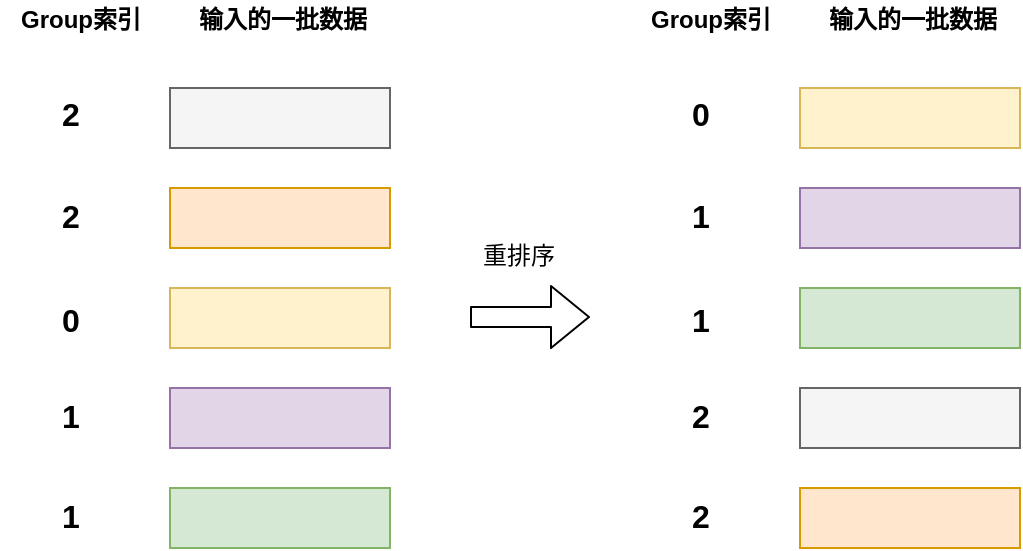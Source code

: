 <mxfile version="14.6.13" type="device"><diagram id="GERB1R0UqWKGMOunpS6h" name="Page-1"><mxGraphModel dx="946" dy="672" grid="1" gridSize="10" guides="1" tooltips="1" connect="1" arrows="1" fold="1" page="1" pageScale="1" pageWidth="850" pageHeight="1100" math="0" shadow="0"><root><mxCell id="0"/><mxCell id="1" parent="0"/><mxCell id="AmrMTM61w0HQrFSZf-q8-1" value="" style="rounded=0;whiteSpace=wrap;html=1;fillColor=#f5f5f5;strokeColor=#666666;fontColor=#333333;" vertex="1" parent="1"><mxGeometry x="230" y="300" width="110" height="30" as="geometry"/></mxCell><mxCell id="AmrMTM61w0HQrFSZf-q8-3" value="" style="rounded=0;whiteSpace=wrap;html=1;fillColor=#ffe6cc;strokeColor=#d79b00;" vertex="1" parent="1"><mxGeometry x="230" y="350" width="110" height="30" as="geometry"/></mxCell><mxCell id="AmrMTM61w0HQrFSZf-q8-5" value="" style="rounded=0;whiteSpace=wrap;html=1;fillColor=#fff2cc;strokeColor=#d6b656;" vertex="1" parent="1"><mxGeometry x="230" y="400" width="110" height="30" as="geometry"/></mxCell><mxCell id="AmrMTM61w0HQrFSZf-q8-7" value="" style="rounded=0;whiteSpace=wrap;html=1;fillColor=#e1d5e7;strokeColor=#9673a6;" vertex="1" parent="1"><mxGeometry x="230" y="450" width="110" height="30" as="geometry"/></mxCell><mxCell id="AmrMTM61w0HQrFSZf-q8-9" value="输入的一批数据" style="text;html=1;align=center;verticalAlign=middle;resizable=0;points=[];autosize=1;strokeColor=none;fillColor=none;fontStyle=1" vertex="1" parent="1"><mxGeometry x="236" y="256" width="100" height="20" as="geometry"/></mxCell><mxCell id="AmrMTM61w0HQrFSZf-q8-13" value="2" style="text;html=1;align=center;verticalAlign=middle;resizable=0;points=[];autosize=1;strokeColor=none;fontStyle=1;fontSize=16;" vertex="1" parent="1"><mxGeometry x="170" y="303" width="20" height="20" as="geometry"/></mxCell><mxCell id="AmrMTM61w0HQrFSZf-q8-14" value="2" style="text;html=1;align=center;verticalAlign=middle;resizable=0;points=[];autosize=1;strokeColor=none;fontStyle=1;fontSize=16;" vertex="1" parent="1"><mxGeometry x="170" y="354" width="20" height="20" as="geometry"/></mxCell><mxCell id="AmrMTM61w0HQrFSZf-q8-15" value="0" style="text;html=1;align=center;verticalAlign=middle;resizable=0;points=[];autosize=1;strokeColor=none;fontStyle=1;fontSize=16;" vertex="1" parent="1"><mxGeometry x="170" y="406" width="20" height="20" as="geometry"/></mxCell><mxCell id="AmrMTM61w0HQrFSZf-q8-16" value="1" style="text;html=1;align=center;verticalAlign=middle;resizable=0;points=[];autosize=1;strokeColor=none;fontStyle=1;fontSize=16;" vertex="1" parent="1"><mxGeometry x="170" y="454" width="20" height="20" as="geometry"/></mxCell><mxCell id="AmrMTM61w0HQrFSZf-q8-17" value="Group索引" style="text;html=1;align=center;verticalAlign=middle;resizable=0;points=[];autosize=1;strokeColor=none;fillColor=none;fontStyle=1" vertex="1" parent="1"><mxGeometry x="145" y="256" width="80" height="20" as="geometry"/></mxCell><mxCell id="AmrMTM61w0HQrFSZf-q8-20" value="" style="shape=flexArrow;endArrow=classic;html=1;" edge="1" parent="1"><mxGeometry width="50" height="50" relative="1" as="geometry"><mxPoint x="380" y="414.5" as="sourcePoint"/><mxPoint x="440" y="414.5" as="targetPoint"/></mxGeometry></mxCell><mxCell id="AmrMTM61w0HQrFSZf-q8-22" value="" style="rounded=0;whiteSpace=wrap;html=1;fillColor=#d5e8d4;strokeColor=#82b366;" vertex="1" parent="1"><mxGeometry x="230" y="500" width="110" height="30" as="geometry"/></mxCell><mxCell id="AmrMTM61w0HQrFSZf-q8-23" value="1" style="text;html=1;align=center;verticalAlign=middle;resizable=0;points=[];autosize=1;strokeColor=none;fontStyle=1;fontSize=16;" vertex="1" parent="1"><mxGeometry x="170" y="504" width="20" height="20" as="geometry"/></mxCell><mxCell id="AmrMTM61w0HQrFSZf-q8-25" value="重排序" style="text;html=1;align=center;verticalAlign=middle;resizable=0;points=[];autosize=1;strokeColor=none;" vertex="1" parent="1"><mxGeometry x="379" y="374" width="50" height="20" as="geometry"/></mxCell><mxCell id="AmrMTM61w0HQrFSZf-q8-26" value="" style="rounded=0;whiteSpace=wrap;html=1;fillColor=#fff2cc;strokeColor=#d6b656;" vertex="1" parent="1"><mxGeometry x="545" y="300" width="110" height="30" as="geometry"/></mxCell><mxCell id="AmrMTM61w0HQrFSZf-q8-27" value="" style="rounded=0;whiteSpace=wrap;html=1;fillColor=#e1d5e7;strokeColor=#9673a6;" vertex="1" parent="1"><mxGeometry x="545" y="350" width="110" height="30" as="geometry"/></mxCell><mxCell id="AmrMTM61w0HQrFSZf-q8-28" value="" style="rounded=0;whiteSpace=wrap;html=1;fillColor=#d5e8d4;strokeColor=#82b366;" vertex="1" parent="1"><mxGeometry x="545" y="400" width="110" height="30" as="geometry"/></mxCell><mxCell id="AmrMTM61w0HQrFSZf-q8-29" value="" style="rounded=0;whiteSpace=wrap;html=1;fillColor=#f5f5f5;strokeColor=#666666;fontColor=#333333;" vertex="1" parent="1"><mxGeometry x="545" y="450" width="110" height="30" as="geometry"/></mxCell><mxCell id="AmrMTM61w0HQrFSZf-q8-30" value="输入的一批数据" style="text;html=1;align=center;verticalAlign=middle;resizable=0;points=[];autosize=1;strokeColor=none;fillColor=none;fontStyle=1" vertex="1" parent="1"><mxGeometry x="551" y="256" width="100" height="20" as="geometry"/></mxCell><mxCell id="AmrMTM61w0HQrFSZf-q8-31" value="0" style="text;html=1;align=center;verticalAlign=middle;resizable=0;points=[];autosize=1;strokeColor=none;fontStyle=1;fontSize=16;" vertex="1" parent="1"><mxGeometry x="485" y="303" width="20" height="20" as="geometry"/></mxCell><mxCell id="AmrMTM61w0HQrFSZf-q8-32" value="1" style="text;html=1;align=center;verticalAlign=middle;resizable=0;points=[];autosize=1;strokeColor=none;fontStyle=1;fontSize=16;" vertex="1" parent="1"><mxGeometry x="485" y="354" width="20" height="20" as="geometry"/></mxCell><mxCell id="AmrMTM61w0HQrFSZf-q8-33" value="1" style="text;html=1;align=center;verticalAlign=middle;resizable=0;points=[];autosize=1;strokeColor=none;fontStyle=1;fontSize=16;" vertex="1" parent="1"><mxGeometry x="485" y="406" width="20" height="20" as="geometry"/></mxCell><mxCell id="AmrMTM61w0HQrFSZf-q8-34" value="2" style="text;html=1;align=center;verticalAlign=middle;resizable=0;points=[];autosize=1;strokeColor=none;fontStyle=1;fontSize=16;" vertex="1" parent="1"><mxGeometry x="485" y="454" width="20" height="20" as="geometry"/></mxCell><mxCell id="AmrMTM61w0HQrFSZf-q8-35" value="Group索引" style="text;html=1;align=center;verticalAlign=middle;resizable=0;points=[];autosize=1;strokeColor=none;fillColor=none;fontStyle=1" vertex="1" parent="1"><mxGeometry x="460" y="256" width="80" height="20" as="geometry"/></mxCell><mxCell id="AmrMTM61w0HQrFSZf-q8-36" value="" style="rounded=0;whiteSpace=wrap;html=1;fillColor=#ffe6cc;strokeColor=#d79b00;" vertex="1" parent="1"><mxGeometry x="545" y="500" width="110" height="30" as="geometry"/></mxCell><mxCell id="AmrMTM61w0HQrFSZf-q8-37" value="2" style="text;html=1;align=center;verticalAlign=middle;resizable=0;points=[];autosize=1;strokeColor=none;fontStyle=1;fontSize=16;" vertex="1" parent="1"><mxGeometry x="485" y="504" width="20" height="20" as="geometry"/></mxCell></root></mxGraphModel></diagram></mxfile>